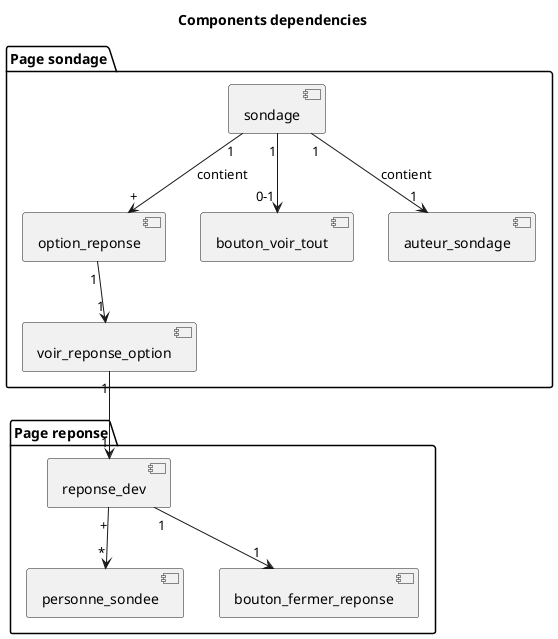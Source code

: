 @startuml dependances_composants
title Components dependencies

package "Page sondage" {
    component sondage
    component option_reponse
    component voir_reponse_option
    component bouton_voir_tout
    component auteur_sondage
    }
package "Page reponse" {
    component reponse_dev
    component personne_sondee
    component bouton_fermer_reponse
    }

sondage "1"-->"+" option_reponse: "contient"
sondage "1"-->"1" auteur_sondage: "contient"
sondage "1"-->"0-1" bouton_voir_tout
option_reponse "1" --> "1" voir_reponse_option
voir_reponse_option "1" --> "1" reponse_dev
reponse_dev "+" --> "*" personne_sondee
reponse_dev "1" --> "1" bouton_fermer_reponse

@enduml